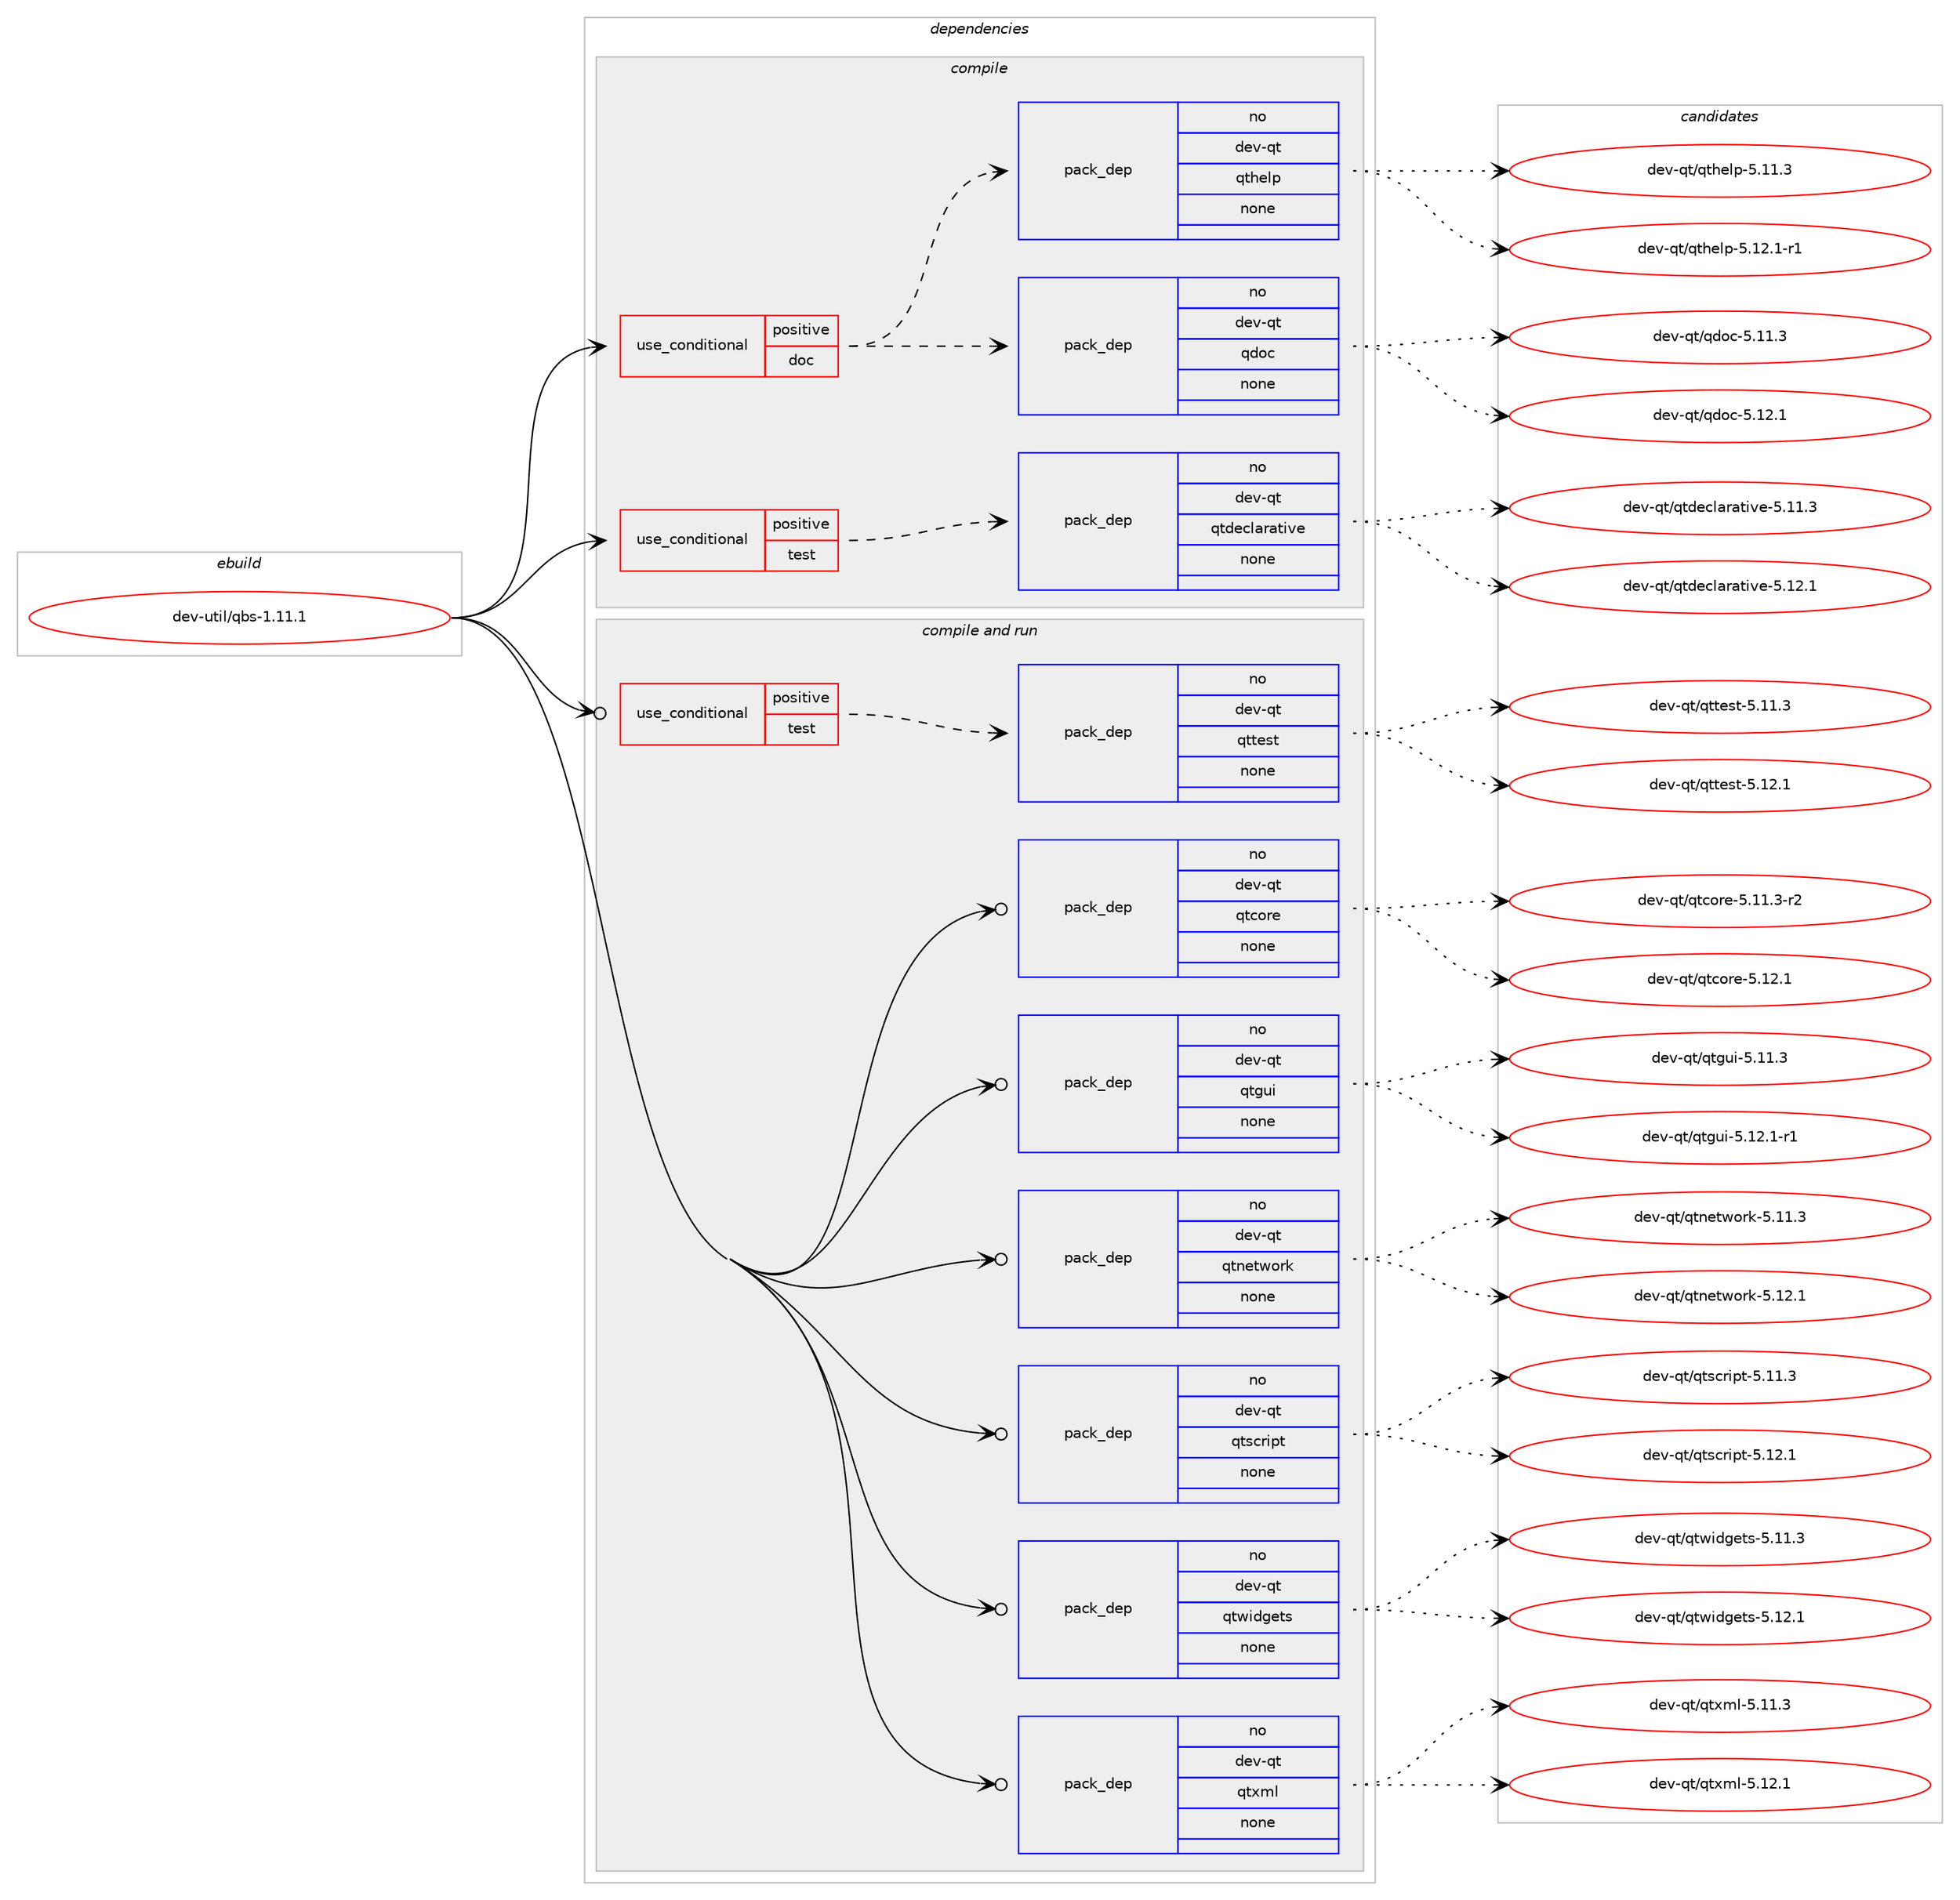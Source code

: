 digraph prolog {

# *************
# Graph options
# *************

newrank=true;
concentrate=true;
compound=true;
graph [rankdir=LR,fontname=Helvetica,fontsize=10,ranksep=1.5];#, ranksep=2.5, nodesep=0.2];
edge  [arrowhead=vee];
node  [fontname=Helvetica,fontsize=10];

# **********
# The ebuild
# **********

subgraph cluster_leftcol {
color=gray;
rank=same;
label=<<i>ebuild</i>>;
id [label="dev-util/qbs-1.11.1", color=red, width=4, href="../dev-util/qbs-1.11.1.svg"];
}

# ****************
# The dependencies
# ****************

subgraph cluster_midcol {
color=gray;
label=<<i>dependencies</i>>;
subgraph cluster_compile {
fillcolor="#eeeeee";
style=filled;
label=<<i>compile</i>>;
subgraph cond424929 {
dependency1548489 [label=<<TABLE BORDER="0" CELLBORDER="1" CELLSPACING="0" CELLPADDING="4"><TR><TD ROWSPAN="3" CELLPADDING="10">use_conditional</TD></TR><TR><TD>positive</TD></TR><TR><TD>doc</TD></TR></TABLE>>, shape=none, color=red];
subgraph pack1099860 {
dependency1548490 [label=<<TABLE BORDER="0" CELLBORDER="1" CELLSPACING="0" CELLPADDING="4" WIDTH="220"><TR><TD ROWSPAN="6" CELLPADDING="30">pack_dep</TD></TR><TR><TD WIDTH="110">no</TD></TR><TR><TD>dev-qt</TD></TR><TR><TD>qdoc</TD></TR><TR><TD>none</TD></TR><TR><TD></TD></TR></TABLE>>, shape=none, color=blue];
}
dependency1548489:e -> dependency1548490:w [weight=20,style="dashed",arrowhead="vee"];
subgraph pack1099861 {
dependency1548491 [label=<<TABLE BORDER="0" CELLBORDER="1" CELLSPACING="0" CELLPADDING="4" WIDTH="220"><TR><TD ROWSPAN="6" CELLPADDING="30">pack_dep</TD></TR><TR><TD WIDTH="110">no</TD></TR><TR><TD>dev-qt</TD></TR><TR><TD>qthelp</TD></TR><TR><TD>none</TD></TR><TR><TD></TD></TR></TABLE>>, shape=none, color=blue];
}
dependency1548489:e -> dependency1548491:w [weight=20,style="dashed",arrowhead="vee"];
}
id:e -> dependency1548489:w [weight=20,style="solid",arrowhead="vee"];
subgraph cond424930 {
dependency1548492 [label=<<TABLE BORDER="0" CELLBORDER="1" CELLSPACING="0" CELLPADDING="4"><TR><TD ROWSPAN="3" CELLPADDING="10">use_conditional</TD></TR><TR><TD>positive</TD></TR><TR><TD>test</TD></TR></TABLE>>, shape=none, color=red];
subgraph pack1099862 {
dependency1548493 [label=<<TABLE BORDER="0" CELLBORDER="1" CELLSPACING="0" CELLPADDING="4" WIDTH="220"><TR><TD ROWSPAN="6" CELLPADDING="30">pack_dep</TD></TR><TR><TD WIDTH="110">no</TD></TR><TR><TD>dev-qt</TD></TR><TR><TD>qtdeclarative</TD></TR><TR><TD>none</TD></TR><TR><TD></TD></TR></TABLE>>, shape=none, color=blue];
}
dependency1548492:e -> dependency1548493:w [weight=20,style="dashed",arrowhead="vee"];
}
id:e -> dependency1548492:w [weight=20,style="solid",arrowhead="vee"];
}
subgraph cluster_compileandrun {
fillcolor="#eeeeee";
style=filled;
label=<<i>compile and run</i>>;
subgraph cond424931 {
dependency1548494 [label=<<TABLE BORDER="0" CELLBORDER="1" CELLSPACING="0" CELLPADDING="4"><TR><TD ROWSPAN="3" CELLPADDING="10">use_conditional</TD></TR><TR><TD>positive</TD></TR><TR><TD>test</TD></TR></TABLE>>, shape=none, color=red];
subgraph pack1099863 {
dependency1548495 [label=<<TABLE BORDER="0" CELLBORDER="1" CELLSPACING="0" CELLPADDING="4" WIDTH="220"><TR><TD ROWSPAN="6" CELLPADDING="30">pack_dep</TD></TR><TR><TD WIDTH="110">no</TD></TR><TR><TD>dev-qt</TD></TR><TR><TD>qttest</TD></TR><TR><TD>none</TD></TR><TR><TD></TD></TR></TABLE>>, shape=none, color=blue];
}
dependency1548494:e -> dependency1548495:w [weight=20,style="dashed",arrowhead="vee"];
}
id:e -> dependency1548494:w [weight=20,style="solid",arrowhead="odotvee"];
subgraph pack1099864 {
dependency1548496 [label=<<TABLE BORDER="0" CELLBORDER="1" CELLSPACING="0" CELLPADDING="4" WIDTH="220"><TR><TD ROWSPAN="6" CELLPADDING="30">pack_dep</TD></TR><TR><TD WIDTH="110">no</TD></TR><TR><TD>dev-qt</TD></TR><TR><TD>qtcore</TD></TR><TR><TD>none</TD></TR><TR><TD></TD></TR></TABLE>>, shape=none, color=blue];
}
id:e -> dependency1548496:w [weight=20,style="solid",arrowhead="odotvee"];
subgraph pack1099865 {
dependency1548497 [label=<<TABLE BORDER="0" CELLBORDER="1" CELLSPACING="0" CELLPADDING="4" WIDTH="220"><TR><TD ROWSPAN="6" CELLPADDING="30">pack_dep</TD></TR><TR><TD WIDTH="110">no</TD></TR><TR><TD>dev-qt</TD></TR><TR><TD>qtgui</TD></TR><TR><TD>none</TD></TR><TR><TD></TD></TR></TABLE>>, shape=none, color=blue];
}
id:e -> dependency1548497:w [weight=20,style="solid",arrowhead="odotvee"];
subgraph pack1099866 {
dependency1548498 [label=<<TABLE BORDER="0" CELLBORDER="1" CELLSPACING="0" CELLPADDING="4" WIDTH="220"><TR><TD ROWSPAN="6" CELLPADDING="30">pack_dep</TD></TR><TR><TD WIDTH="110">no</TD></TR><TR><TD>dev-qt</TD></TR><TR><TD>qtnetwork</TD></TR><TR><TD>none</TD></TR><TR><TD></TD></TR></TABLE>>, shape=none, color=blue];
}
id:e -> dependency1548498:w [weight=20,style="solid",arrowhead="odotvee"];
subgraph pack1099867 {
dependency1548499 [label=<<TABLE BORDER="0" CELLBORDER="1" CELLSPACING="0" CELLPADDING="4" WIDTH="220"><TR><TD ROWSPAN="6" CELLPADDING="30">pack_dep</TD></TR><TR><TD WIDTH="110">no</TD></TR><TR><TD>dev-qt</TD></TR><TR><TD>qtscript</TD></TR><TR><TD>none</TD></TR><TR><TD></TD></TR></TABLE>>, shape=none, color=blue];
}
id:e -> dependency1548499:w [weight=20,style="solid",arrowhead="odotvee"];
subgraph pack1099868 {
dependency1548500 [label=<<TABLE BORDER="0" CELLBORDER="1" CELLSPACING="0" CELLPADDING="4" WIDTH="220"><TR><TD ROWSPAN="6" CELLPADDING="30">pack_dep</TD></TR><TR><TD WIDTH="110">no</TD></TR><TR><TD>dev-qt</TD></TR><TR><TD>qtwidgets</TD></TR><TR><TD>none</TD></TR><TR><TD></TD></TR></TABLE>>, shape=none, color=blue];
}
id:e -> dependency1548500:w [weight=20,style="solid",arrowhead="odotvee"];
subgraph pack1099869 {
dependency1548501 [label=<<TABLE BORDER="0" CELLBORDER="1" CELLSPACING="0" CELLPADDING="4" WIDTH="220"><TR><TD ROWSPAN="6" CELLPADDING="30">pack_dep</TD></TR><TR><TD WIDTH="110">no</TD></TR><TR><TD>dev-qt</TD></TR><TR><TD>qtxml</TD></TR><TR><TD>none</TD></TR><TR><TD></TD></TR></TABLE>>, shape=none, color=blue];
}
id:e -> dependency1548501:w [weight=20,style="solid",arrowhead="odotvee"];
}
subgraph cluster_run {
fillcolor="#eeeeee";
style=filled;
label=<<i>run</i>>;
}
}

# **************
# The candidates
# **************

subgraph cluster_choices {
rank=same;
color=gray;
label=<<i>candidates</i>>;

subgraph choice1099860 {
color=black;
nodesep=1;
choice10010111845113116471131001119945534649494651 [label="dev-qt/qdoc-5.11.3", color=red, width=4,href="../dev-qt/qdoc-5.11.3.svg"];
choice10010111845113116471131001119945534649504649 [label="dev-qt/qdoc-5.12.1", color=red, width=4,href="../dev-qt/qdoc-5.12.1.svg"];
dependency1548490:e -> choice10010111845113116471131001119945534649494651:w [style=dotted,weight="100"];
dependency1548490:e -> choice10010111845113116471131001119945534649504649:w [style=dotted,weight="100"];
}
subgraph choice1099861 {
color=black;
nodesep=1;
choice100101118451131164711311610410110811245534649494651 [label="dev-qt/qthelp-5.11.3", color=red, width=4,href="../dev-qt/qthelp-5.11.3.svg"];
choice1001011184511311647113116104101108112455346495046494511449 [label="dev-qt/qthelp-5.12.1-r1", color=red, width=4,href="../dev-qt/qthelp-5.12.1-r1.svg"];
dependency1548491:e -> choice100101118451131164711311610410110811245534649494651:w [style=dotted,weight="100"];
dependency1548491:e -> choice1001011184511311647113116104101108112455346495046494511449:w [style=dotted,weight="100"];
}
subgraph choice1099862 {
color=black;
nodesep=1;
choice100101118451131164711311610010199108971149711610511810145534649494651 [label="dev-qt/qtdeclarative-5.11.3", color=red, width=4,href="../dev-qt/qtdeclarative-5.11.3.svg"];
choice100101118451131164711311610010199108971149711610511810145534649504649 [label="dev-qt/qtdeclarative-5.12.1", color=red, width=4,href="../dev-qt/qtdeclarative-5.12.1.svg"];
dependency1548493:e -> choice100101118451131164711311610010199108971149711610511810145534649494651:w [style=dotted,weight="100"];
dependency1548493:e -> choice100101118451131164711311610010199108971149711610511810145534649504649:w [style=dotted,weight="100"];
}
subgraph choice1099863 {
color=black;
nodesep=1;
choice100101118451131164711311611610111511645534649494651 [label="dev-qt/qttest-5.11.3", color=red, width=4,href="../dev-qt/qttest-5.11.3.svg"];
choice100101118451131164711311611610111511645534649504649 [label="dev-qt/qttest-5.12.1", color=red, width=4,href="../dev-qt/qttest-5.12.1.svg"];
dependency1548495:e -> choice100101118451131164711311611610111511645534649494651:w [style=dotted,weight="100"];
dependency1548495:e -> choice100101118451131164711311611610111511645534649504649:w [style=dotted,weight="100"];
}
subgraph choice1099864 {
color=black;
nodesep=1;
choice100101118451131164711311699111114101455346494946514511450 [label="dev-qt/qtcore-5.11.3-r2", color=red, width=4,href="../dev-qt/qtcore-5.11.3-r2.svg"];
choice10010111845113116471131169911111410145534649504649 [label="dev-qt/qtcore-5.12.1", color=red, width=4,href="../dev-qt/qtcore-5.12.1.svg"];
dependency1548496:e -> choice100101118451131164711311699111114101455346494946514511450:w [style=dotted,weight="100"];
dependency1548496:e -> choice10010111845113116471131169911111410145534649504649:w [style=dotted,weight="100"];
}
subgraph choice1099865 {
color=black;
nodesep=1;
choice100101118451131164711311610311710545534649494651 [label="dev-qt/qtgui-5.11.3", color=red, width=4,href="../dev-qt/qtgui-5.11.3.svg"];
choice1001011184511311647113116103117105455346495046494511449 [label="dev-qt/qtgui-5.12.1-r1", color=red, width=4,href="../dev-qt/qtgui-5.12.1-r1.svg"];
dependency1548497:e -> choice100101118451131164711311610311710545534649494651:w [style=dotted,weight="100"];
dependency1548497:e -> choice1001011184511311647113116103117105455346495046494511449:w [style=dotted,weight="100"];
}
subgraph choice1099866 {
color=black;
nodesep=1;
choice100101118451131164711311611010111611911111410745534649494651 [label="dev-qt/qtnetwork-5.11.3", color=red, width=4,href="../dev-qt/qtnetwork-5.11.3.svg"];
choice100101118451131164711311611010111611911111410745534649504649 [label="dev-qt/qtnetwork-5.12.1", color=red, width=4,href="../dev-qt/qtnetwork-5.12.1.svg"];
dependency1548498:e -> choice100101118451131164711311611010111611911111410745534649494651:w [style=dotted,weight="100"];
dependency1548498:e -> choice100101118451131164711311611010111611911111410745534649504649:w [style=dotted,weight="100"];
}
subgraph choice1099867 {
color=black;
nodesep=1;
choice10010111845113116471131161159911410511211645534649494651 [label="dev-qt/qtscript-5.11.3", color=red, width=4,href="../dev-qt/qtscript-5.11.3.svg"];
choice10010111845113116471131161159911410511211645534649504649 [label="dev-qt/qtscript-5.12.1", color=red, width=4,href="../dev-qt/qtscript-5.12.1.svg"];
dependency1548499:e -> choice10010111845113116471131161159911410511211645534649494651:w [style=dotted,weight="100"];
dependency1548499:e -> choice10010111845113116471131161159911410511211645534649504649:w [style=dotted,weight="100"];
}
subgraph choice1099868 {
color=black;
nodesep=1;
choice100101118451131164711311611910510010310111611545534649494651 [label="dev-qt/qtwidgets-5.11.3", color=red, width=4,href="../dev-qt/qtwidgets-5.11.3.svg"];
choice100101118451131164711311611910510010310111611545534649504649 [label="dev-qt/qtwidgets-5.12.1", color=red, width=4,href="../dev-qt/qtwidgets-5.12.1.svg"];
dependency1548500:e -> choice100101118451131164711311611910510010310111611545534649494651:w [style=dotted,weight="100"];
dependency1548500:e -> choice100101118451131164711311611910510010310111611545534649504649:w [style=dotted,weight="100"];
}
subgraph choice1099869 {
color=black;
nodesep=1;
choice100101118451131164711311612010910845534649494651 [label="dev-qt/qtxml-5.11.3", color=red, width=4,href="../dev-qt/qtxml-5.11.3.svg"];
choice100101118451131164711311612010910845534649504649 [label="dev-qt/qtxml-5.12.1", color=red, width=4,href="../dev-qt/qtxml-5.12.1.svg"];
dependency1548501:e -> choice100101118451131164711311612010910845534649494651:w [style=dotted,weight="100"];
dependency1548501:e -> choice100101118451131164711311612010910845534649504649:w [style=dotted,weight="100"];
}
}

}

